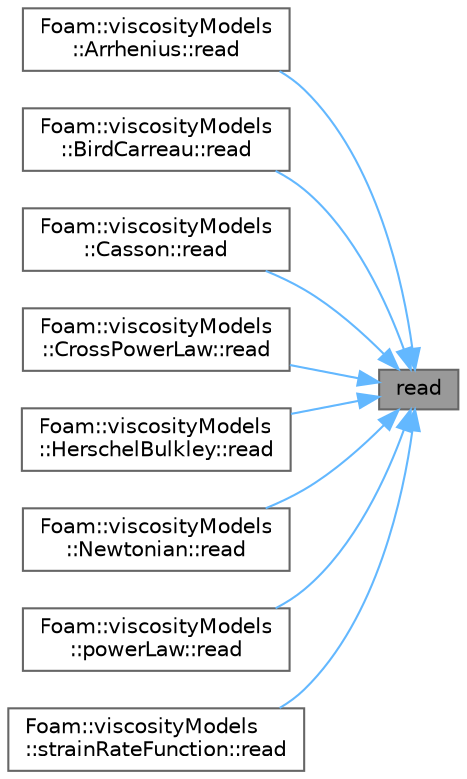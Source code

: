digraph "read"
{
 // LATEX_PDF_SIZE
  bgcolor="transparent";
  edge [fontname=Helvetica,fontsize=10,labelfontname=Helvetica,labelfontsize=10];
  node [fontname=Helvetica,fontsize=10,shape=box,height=0.2,width=0.4];
  rankdir="RL";
  Node1 [id="Node000001",label="read",height=0.2,width=0.4,color="gray40", fillcolor="grey60", style="filled", fontcolor="black",tooltip=" "];
  Node1 -> Node2 [id="edge1_Node000001_Node000002",dir="back",color="steelblue1",style="solid",tooltip=" "];
  Node2 [id="Node000002",label="Foam::viscosityModels\l::Arrhenius::read",height=0.2,width=0.4,color="grey40", fillcolor="white", style="filled",URL="$classFoam_1_1viscosityModels_1_1Arrhenius.html#a0efbb4e476c5a62dfa214c481566481c",tooltip=" "];
  Node1 -> Node3 [id="edge2_Node000001_Node000003",dir="back",color="steelblue1",style="solid",tooltip=" "];
  Node3 [id="Node000003",label="Foam::viscosityModels\l::BirdCarreau::read",height=0.2,width=0.4,color="grey40", fillcolor="white", style="filled",URL="$classFoam_1_1viscosityModels_1_1BirdCarreau.html#a0efbb4e476c5a62dfa214c481566481c",tooltip=" "];
  Node1 -> Node4 [id="edge3_Node000001_Node000004",dir="back",color="steelblue1",style="solid",tooltip=" "];
  Node4 [id="Node000004",label="Foam::viscosityModels\l::Casson::read",height=0.2,width=0.4,color="grey40", fillcolor="white", style="filled",URL="$classFoam_1_1viscosityModels_1_1Casson.html#a0efbb4e476c5a62dfa214c481566481c",tooltip=" "];
  Node1 -> Node5 [id="edge4_Node000001_Node000005",dir="back",color="steelblue1",style="solid",tooltip=" "];
  Node5 [id="Node000005",label="Foam::viscosityModels\l::CrossPowerLaw::read",height=0.2,width=0.4,color="grey40", fillcolor="white", style="filled",URL="$classFoam_1_1viscosityModels_1_1CrossPowerLaw.html#a0efbb4e476c5a62dfa214c481566481c",tooltip=" "];
  Node1 -> Node6 [id="edge5_Node000001_Node000006",dir="back",color="steelblue1",style="solid",tooltip=" "];
  Node6 [id="Node000006",label="Foam::viscosityModels\l::HerschelBulkley::read",height=0.2,width=0.4,color="grey40", fillcolor="white", style="filled",URL="$classFoam_1_1viscosityModels_1_1HerschelBulkley.html#a0efbb4e476c5a62dfa214c481566481c",tooltip=" "];
  Node1 -> Node7 [id="edge6_Node000001_Node000007",dir="back",color="steelblue1",style="solid",tooltip=" "];
  Node7 [id="Node000007",label="Foam::viscosityModels\l::Newtonian::read",height=0.2,width=0.4,color="grey40", fillcolor="white", style="filled",URL="$classFoam_1_1viscosityModels_1_1Newtonian.html#a0efbb4e476c5a62dfa214c481566481c",tooltip=" "];
  Node1 -> Node8 [id="edge7_Node000001_Node000008",dir="back",color="steelblue1",style="solid",tooltip=" "];
  Node8 [id="Node000008",label="Foam::viscosityModels\l::powerLaw::read",height=0.2,width=0.4,color="grey40", fillcolor="white", style="filled",URL="$classFoam_1_1viscosityModels_1_1powerLaw.html#a0efbb4e476c5a62dfa214c481566481c",tooltip=" "];
  Node1 -> Node9 [id="edge8_Node000001_Node000009",dir="back",color="steelblue1",style="solid",tooltip=" "];
  Node9 [id="Node000009",label="Foam::viscosityModels\l::strainRateFunction::read",height=0.2,width=0.4,color="grey40", fillcolor="white", style="filled",URL="$classFoam_1_1viscosityModels_1_1strainRateFunction.html#a0efbb4e476c5a62dfa214c481566481c",tooltip=" "];
}
